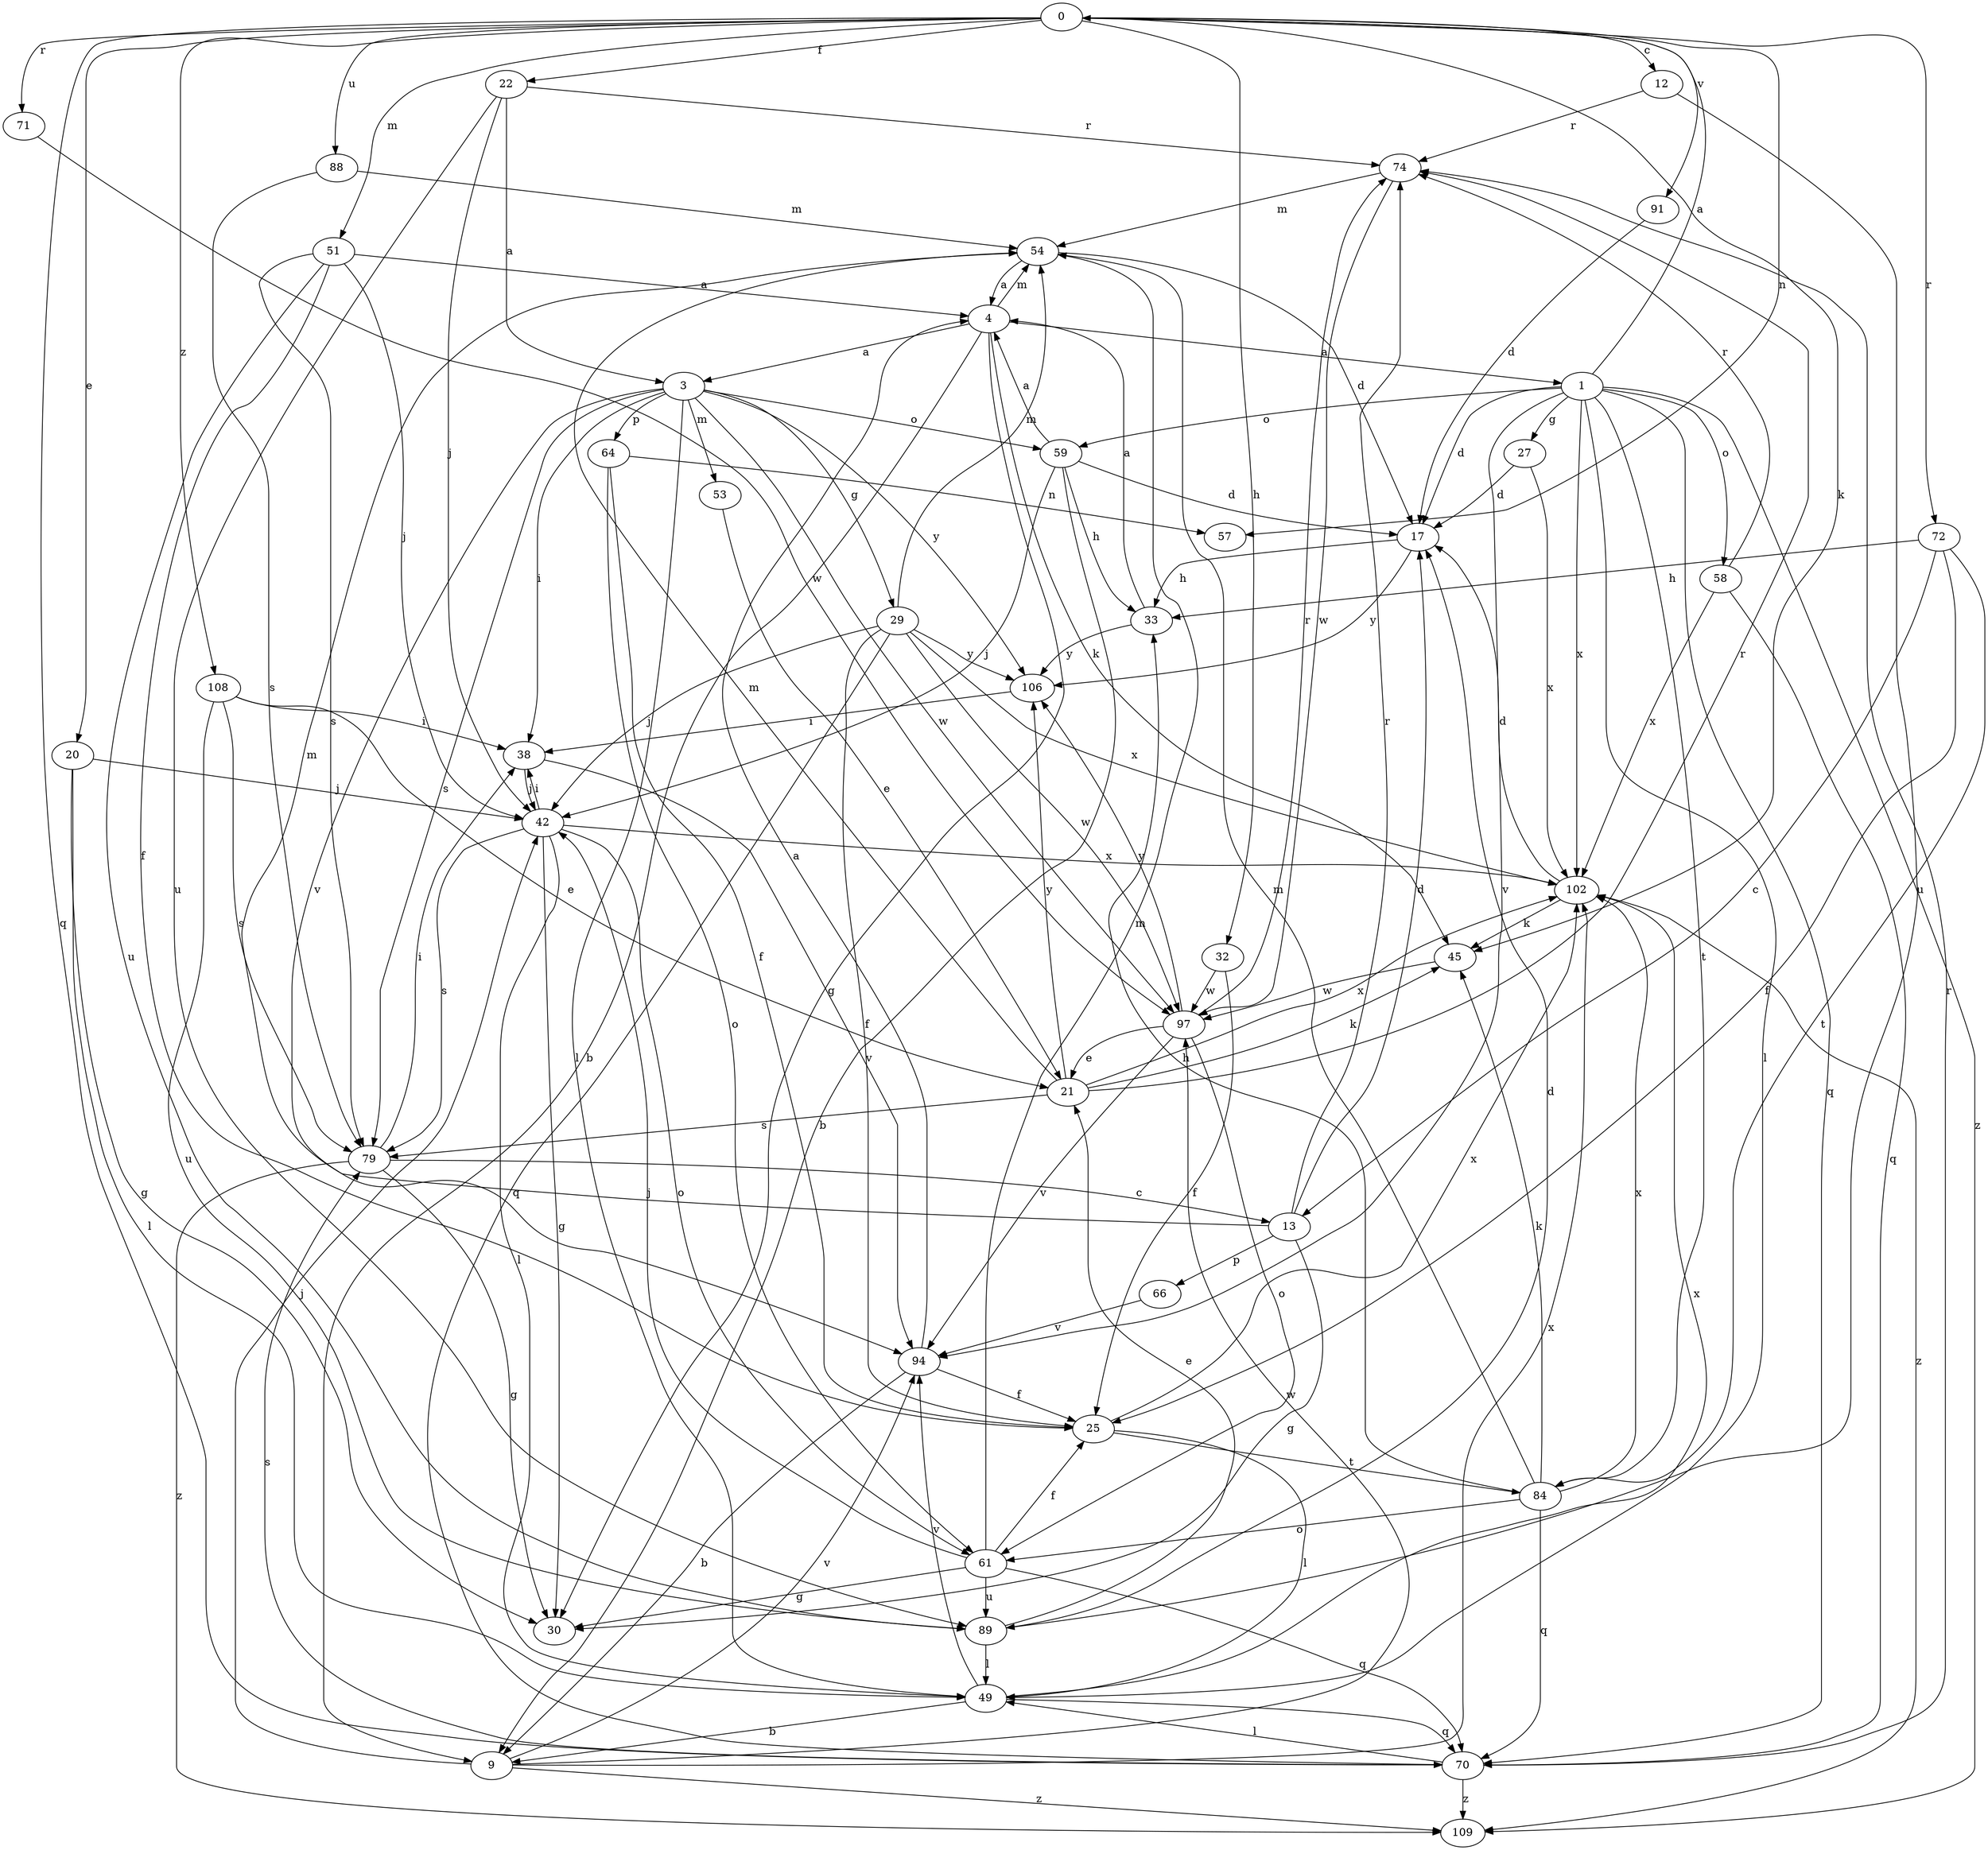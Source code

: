 strict digraph  {
0;
1;
3;
4;
9;
12;
13;
17;
20;
21;
22;
25;
27;
29;
30;
32;
33;
38;
42;
45;
49;
51;
53;
54;
57;
58;
59;
61;
64;
66;
70;
71;
72;
74;
79;
84;
88;
89;
91;
94;
97;
102;
106;
108;
109;
0 -> 12  [label=c];
0 -> 20  [label=e];
0 -> 22  [label=f];
0 -> 32  [label=h];
0 -> 45  [label=k];
0 -> 51  [label=m];
0 -> 57  [label=n];
0 -> 70  [label=q];
0 -> 71  [label=r];
0 -> 72  [label=r];
0 -> 88  [label=u];
0 -> 91  [label=v];
0 -> 108  [label=z];
1 -> 0  [label=a];
1 -> 17  [label=d];
1 -> 27  [label=g];
1 -> 49  [label=l];
1 -> 58  [label=o];
1 -> 59  [label=o];
1 -> 70  [label=q];
1 -> 84  [label=t];
1 -> 94  [label=v];
1 -> 102  [label=x];
1 -> 109  [label=z];
3 -> 29  [label=g];
3 -> 38  [label=i];
3 -> 49  [label=l];
3 -> 53  [label=m];
3 -> 59  [label=o];
3 -> 64  [label=p];
3 -> 79  [label=s];
3 -> 94  [label=v];
3 -> 97  [label=w];
3 -> 106  [label=y];
4 -> 1  [label=a];
4 -> 3  [label=a];
4 -> 9  [label=b];
4 -> 30  [label=g];
4 -> 45  [label=k];
4 -> 54  [label=m];
9 -> 42  [label=j];
9 -> 94  [label=v];
9 -> 97  [label=w];
9 -> 102  [label=x];
9 -> 109  [label=z];
12 -> 74  [label=r];
12 -> 89  [label=u];
13 -> 17  [label=d];
13 -> 30  [label=g];
13 -> 54  [label=m];
13 -> 66  [label=p];
13 -> 74  [label=r];
17 -> 33  [label=h];
17 -> 106  [label=y];
20 -> 30  [label=g];
20 -> 42  [label=j];
20 -> 49  [label=l];
21 -> 45  [label=k];
21 -> 54  [label=m];
21 -> 74  [label=r];
21 -> 79  [label=s];
21 -> 102  [label=x];
21 -> 106  [label=y];
22 -> 3  [label=a];
22 -> 42  [label=j];
22 -> 74  [label=r];
22 -> 89  [label=u];
25 -> 49  [label=l];
25 -> 84  [label=t];
25 -> 102  [label=x];
27 -> 17  [label=d];
27 -> 102  [label=x];
29 -> 25  [label=f];
29 -> 42  [label=j];
29 -> 54  [label=m];
29 -> 70  [label=q];
29 -> 97  [label=w];
29 -> 102  [label=x];
29 -> 106  [label=y];
32 -> 25  [label=f];
32 -> 97  [label=w];
33 -> 4  [label=a];
33 -> 106  [label=y];
38 -> 42  [label=j];
38 -> 94  [label=v];
42 -> 30  [label=g];
42 -> 38  [label=i];
42 -> 49  [label=l];
42 -> 61  [label=o];
42 -> 79  [label=s];
42 -> 102  [label=x];
45 -> 97  [label=w];
49 -> 9  [label=b];
49 -> 70  [label=q];
49 -> 94  [label=v];
49 -> 102  [label=x];
51 -> 4  [label=a];
51 -> 25  [label=f];
51 -> 42  [label=j];
51 -> 79  [label=s];
51 -> 89  [label=u];
53 -> 21  [label=e];
54 -> 4  [label=a];
54 -> 17  [label=d];
58 -> 70  [label=q];
58 -> 74  [label=r];
58 -> 102  [label=x];
59 -> 4  [label=a];
59 -> 9  [label=b];
59 -> 17  [label=d];
59 -> 33  [label=h];
59 -> 42  [label=j];
61 -> 25  [label=f];
61 -> 30  [label=g];
61 -> 42  [label=j];
61 -> 54  [label=m];
61 -> 70  [label=q];
61 -> 89  [label=u];
64 -> 25  [label=f];
64 -> 57  [label=n];
64 -> 61  [label=o];
66 -> 94  [label=v];
70 -> 49  [label=l];
70 -> 74  [label=r];
70 -> 79  [label=s];
70 -> 109  [label=z];
71 -> 97  [label=w];
72 -> 13  [label=c];
72 -> 25  [label=f];
72 -> 33  [label=h];
72 -> 84  [label=t];
74 -> 54  [label=m];
74 -> 97  [label=w];
79 -> 13  [label=c];
79 -> 30  [label=g];
79 -> 38  [label=i];
79 -> 109  [label=z];
84 -> 33  [label=h];
84 -> 45  [label=k];
84 -> 54  [label=m];
84 -> 61  [label=o];
84 -> 70  [label=q];
84 -> 102  [label=x];
88 -> 54  [label=m];
88 -> 79  [label=s];
89 -> 17  [label=d];
89 -> 21  [label=e];
89 -> 49  [label=l];
91 -> 17  [label=d];
94 -> 4  [label=a];
94 -> 9  [label=b];
94 -> 25  [label=f];
97 -> 21  [label=e];
97 -> 61  [label=o];
97 -> 74  [label=r];
97 -> 94  [label=v];
97 -> 106  [label=y];
102 -> 17  [label=d];
102 -> 45  [label=k];
102 -> 109  [label=z];
106 -> 38  [label=i];
108 -> 21  [label=e];
108 -> 38  [label=i];
108 -> 79  [label=s];
108 -> 89  [label=u];
}
